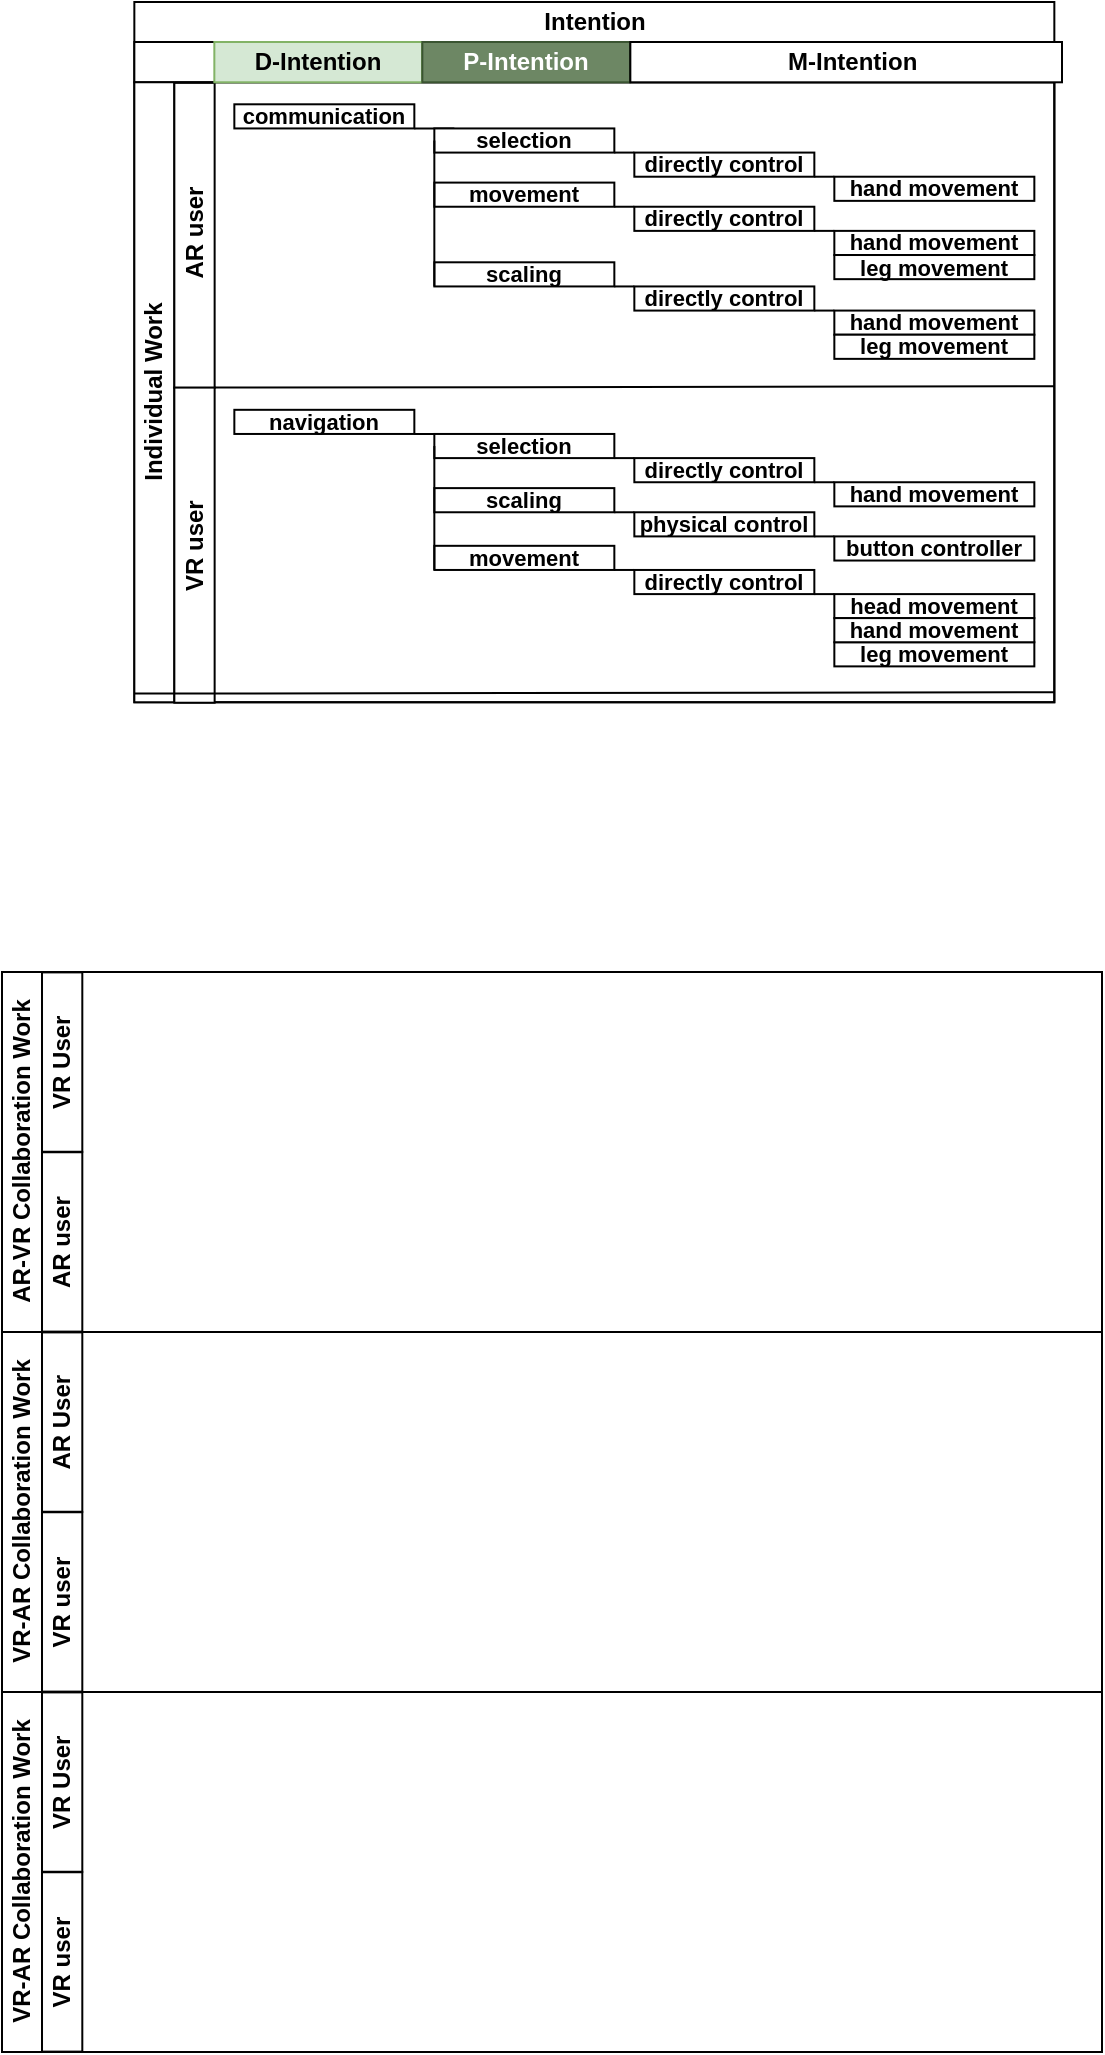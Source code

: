 <mxfile version="21.2.9" type="github">
  <diagram id="prtHgNgQTEPvFCAcTncT" name="Page-1">
    <mxGraphModel dx="1043" dy="1685" grid="1" gridSize="10" guides="1" tooltips="1" connect="1" arrows="1" fold="1" page="1" pageScale="1" pageWidth="827" pageHeight="1169" math="0" shadow="0">
      <root>
        <mxCell id="0" />
        <mxCell id="1" parent="0" />
        <mxCell id="fxxQHV47RKdS2-V1ZT3d-1" value="Intention" style="swimlane;childLayout=stackLayout;resizeParent=1;resizeParentMax=0;horizontal=1;startSize=20;horizontalStack=0;html=1;" parent="1" vertex="1">
          <mxGeometry x="176.17" y="-165" width="460" height="350.15" as="geometry" />
        </mxCell>
        <mxCell id="6aEIz7tEr5hz2aFQI3Ss-125" value="&lt;b&gt;&amp;nbsp;AR user&lt;br&gt;&lt;/b&gt;" style="rounded=0;whiteSpace=wrap;html=1;rotation=0;" vertex="1" parent="fxxQHV47RKdS2-V1ZT3d-1">
          <mxGeometry y="20" width="460" height="20.15" as="geometry" />
        </mxCell>
        <mxCell id="fxxQHV47RKdS2-V1ZT3d-2" value="Individual Work" style="swimlane;startSize=20;horizontal=0;html=1;" parent="fxxQHV47RKdS2-V1ZT3d-1" vertex="1">
          <mxGeometry y="40.15" width="460" height="310" as="geometry">
            <mxRectangle y="20" width="480" height="30" as="alternateBounds" />
          </mxGeometry>
        </mxCell>
        <mxCell id="6aEIz7tEr5hz2aFQI3Ss-2" value="&lt;b&gt;&amp;nbsp;AR user&lt;br&gt;&lt;/b&gt;" style="rounded=0;whiteSpace=wrap;html=1;rotation=-90;" vertex="1" parent="fxxQHV47RKdS2-V1ZT3d-2">
          <mxGeometry x="-46.17" y="66.46" width="152.49" height="20.15" as="geometry" />
        </mxCell>
        <mxCell id="6aEIz7tEr5hz2aFQI3Ss-14" value="&lt;b&gt;&lt;font style=&quot;font-size: 11px;&quot;&gt;communication&lt;/font&gt;&lt;/b&gt;" style="rounded=0;whiteSpace=wrap;html=1;rotation=0;" vertex="1" parent="fxxQHV47RKdS2-V1ZT3d-2">
          <mxGeometry x="50" y="11" width="90" height="12.07" as="geometry" />
        </mxCell>
        <mxCell id="6aEIz7tEr5hz2aFQI3Ss-20" value="" style="endArrow=none;html=1;rounded=0;entryX=0;entryY=0;entryDx=0;entryDy=0;exitX=1;exitY=1;exitDx=0;exitDy=0;" edge="1" parent="fxxQHV47RKdS2-V1ZT3d-2" source="6aEIz7tEr5hz2aFQI3Ss-14">
          <mxGeometry width="50" height="50" relative="1" as="geometry">
            <mxPoint x="140" y="69" as="sourcePoint" />
            <mxPoint x="160.0" y="23.07" as="targetPoint" />
          </mxGeometry>
        </mxCell>
        <mxCell id="6aEIz7tEr5hz2aFQI3Ss-32" value="&lt;font style=&quot;font-size: 11px;&quot;&gt;&lt;b&gt;selection&lt;/b&gt;&lt;/font&gt;" style="rounded=0;whiteSpace=wrap;html=1;rotation=0;" vertex="1" parent="fxxQHV47RKdS2-V1ZT3d-2">
          <mxGeometry x="150" y="23.07" width="90" height="12.07" as="geometry" />
        </mxCell>
        <mxCell id="6aEIz7tEr5hz2aFQI3Ss-33" value="&lt;b&gt;&lt;font style=&quot;font-size: 11px;&quot;&gt;movement&lt;/font&gt;&lt;/b&gt;" style="rounded=0;whiteSpace=wrap;html=1;rotation=0;" vertex="1" parent="fxxQHV47RKdS2-V1ZT3d-2">
          <mxGeometry x="150" y="50.15" width="90" height="12.07" as="geometry" />
        </mxCell>
        <mxCell id="6aEIz7tEr5hz2aFQI3Ss-34" value="&lt;font style=&quot;font-size: 11px;&quot;&gt;&lt;b&gt;scaling&lt;/b&gt;&lt;/font&gt;" style="rounded=0;whiteSpace=wrap;html=1;rotation=0;" vertex="1" parent="fxxQHV47RKdS2-V1ZT3d-2">
          <mxGeometry x="150" y="90" width="90" height="12.07" as="geometry" />
        </mxCell>
        <mxCell id="6aEIz7tEr5hz2aFQI3Ss-36" value="" style="endArrow=none;html=1;rounded=0;entryX=0;entryY=0.5;entryDx=0;entryDy=0;exitX=0;exitY=1;exitDx=0;exitDy=0;" edge="1" parent="fxxQHV47RKdS2-V1ZT3d-2" source="6aEIz7tEr5hz2aFQI3Ss-34" target="6aEIz7tEr5hz2aFQI3Ss-32">
          <mxGeometry width="50" height="50" relative="1" as="geometry">
            <mxPoint x="200" y="71" as="sourcePoint" />
            <mxPoint x="250" y="21" as="targetPoint" />
          </mxGeometry>
        </mxCell>
        <mxCell id="6aEIz7tEr5hz2aFQI3Ss-38" value="&lt;font style=&quot;font-size: 11px;&quot;&gt;&lt;b&gt;directly control&lt;/b&gt;&lt;/font&gt;" style="rounded=0;whiteSpace=wrap;html=1;rotation=0;" vertex="1" parent="fxxQHV47RKdS2-V1ZT3d-2">
          <mxGeometry x="250" y="35.14" width="90" height="12.07" as="geometry" />
        </mxCell>
        <mxCell id="6aEIz7tEr5hz2aFQI3Ss-39" value="" style="endArrow=none;html=1;rounded=0;exitX=1;exitY=1;exitDx=0;exitDy=0;entryX=0;entryY=0;entryDx=0;entryDy=0;" edge="1" parent="fxxQHV47RKdS2-V1ZT3d-2" source="6aEIz7tEr5hz2aFQI3Ss-32" target="6aEIz7tEr5hz2aFQI3Ss-38">
          <mxGeometry width="50" height="50" relative="1" as="geometry">
            <mxPoint x="220" y="61" as="sourcePoint" />
            <mxPoint x="270" y="11" as="targetPoint" />
          </mxGeometry>
        </mxCell>
        <mxCell id="6aEIz7tEr5hz2aFQI3Ss-40" value="" style="endArrow=none;html=1;rounded=0;exitX=1;exitY=1;exitDx=0;exitDy=0;entryX=0;entryY=0;entryDx=0;entryDy=0;" edge="1" parent="fxxQHV47RKdS2-V1ZT3d-2">
          <mxGeometry width="50" height="50" relative="1" as="geometry">
            <mxPoint x="240" y="62.22" as="sourcePoint" />
            <mxPoint x="250" y="62.22" as="targetPoint" />
          </mxGeometry>
        </mxCell>
        <mxCell id="6aEIz7tEr5hz2aFQI3Ss-41" value="" style="endArrow=none;html=1;rounded=0;exitX=1;exitY=1;exitDx=0;exitDy=0;entryX=0;entryY=0;entryDx=0;entryDy=0;" edge="1" parent="fxxQHV47RKdS2-V1ZT3d-2">
          <mxGeometry width="50" height="50" relative="1" as="geometry">
            <mxPoint x="240" y="102.07" as="sourcePoint" />
            <mxPoint x="250" y="102.07" as="targetPoint" />
          </mxGeometry>
        </mxCell>
        <mxCell id="6aEIz7tEr5hz2aFQI3Ss-42" value="&lt;font style=&quot;font-size: 11px;&quot;&gt;&lt;b&gt;directly control&lt;/b&gt;&lt;/font&gt;" style="rounded=0;whiteSpace=wrap;html=1;rotation=0;" vertex="1" parent="fxxQHV47RKdS2-V1ZT3d-2">
          <mxGeometry x="250" y="62.22" width="90" height="12.07" as="geometry" />
        </mxCell>
        <mxCell id="6aEIz7tEr5hz2aFQI3Ss-43" value="&lt;font style=&quot;font-size: 11px;&quot;&gt;&lt;b&gt;directly control&lt;/b&gt;&lt;/font&gt;" style="rounded=0;whiteSpace=wrap;html=1;rotation=0;" vertex="1" parent="fxxQHV47RKdS2-V1ZT3d-2">
          <mxGeometry x="250" y="102.07" width="90" height="12.07" as="geometry" />
        </mxCell>
        <mxCell id="6aEIz7tEr5hz2aFQI3Ss-45" value="&lt;font style=&quot;font-size: 11px;&quot;&gt;&lt;b&gt;hand movement&lt;br&gt;&lt;/b&gt;&lt;/font&gt;" style="rounded=0;whiteSpace=wrap;html=1;rotation=0;" vertex="1" parent="fxxQHV47RKdS2-V1ZT3d-2">
          <mxGeometry x="350" y="47.21" width="100" height="12.07" as="geometry" />
        </mxCell>
        <mxCell id="6aEIz7tEr5hz2aFQI3Ss-47" value="" style="endArrow=none;html=1;rounded=0;exitX=1;exitY=1;exitDx=0;exitDy=0;entryX=0;entryY=0;entryDx=0;entryDy=0;" edge="1" parent="fxxQHV47RKdS2-V1ZT3d-2">
          <mxGeometry width="50" height="50" relative="1" as="geometry">
            <mxPoint x="340" y="47.21" as="sourcePoint" />
            <mxPoint x="350" y="47.21" as="targetPoint" />
          </mxGeometry>
        </mxCell>
        <mxCell id="6aEIz7tEr5hz2aFQI3Ss-48" value="&lt;font style=&quot;font-size: 11px;&quot;&gt;&lt;b&gt;hand movement&lt;br&gt;&lt;/b&gt;&lt;/font&gt;" style="rounded=0;whiteSpace=wrap;html=1;rotation=0;" vertex="1" parent="fxxQHV47RKdS2-V1ZT3d-2">
          <mxGeometry x="350" y="74.29" width="100" height="12.07" as="geometry" />
        </mxCell>
        <mxCell id="6aEIz7tEr5hz2aFQI3Ss-49" value="" style="endArrow=none;html=1;rounded=0;exitX=1;exitY=1;exitDx=0;exitDy=0;entryX=0;entryY=0;entryDx=0;entryDy=0;" edge="1" parent="fxxQHV47RKdS2-V1ZT3d-2">
          <mxGeometry width="50" height="50" relative="1" as="geometry">
            <mxPoint x="340" y="74.29" as="sourcePoint" />
            <mxPoint x="350" y="74.29" as="targetPoint" />
          </mxGeometry>
        </mxCell>
        <mxCell id="6aEIz7tEr5hz2aFQI3Ss-50" value="&lt;font style=&quot;font-size: 11px;&quot;&gt;&lt;b&gt;hand movement&lt;br&gt;&lt;/b&gt;&lt;/font&gt;" style="rounded=0;whiteSpace=wrap;html=1;rotation=0;" vertex="1" parent="fxxQHV47RKdS2-V1ZT3d-2">
          <mxGeometry x="350" y="114.14" width="100" height="12.07" as="geometry" />
        </mxCell>
        <mxCell id="6aEIz7tEr5hz2aFQI3Ss-51" value="" style="endArrow=none;html=1;rounded=0;exitX=1;exitY=1;exitDx=0;exitDy=0;entryX=0;entryY=0;entryDx=0;entryDy=0;" edge="1" parent="fxxQHV47RKdS2-V1ZT3d-2">
          <mxGeometry width="50" height="50" relative="1" as="geometry">
            <mxPoint x="340" y="114.14" as="sourcePoint" />
            <mxPoint x="350" y="114.14" as="targetPoint" />
          </mxGeometry>
        </mxCell>
        <mxCell id="6aEIz7tEr5hz2aFQI3Ss-52" value="&lt;font style=&quot;font-size: 11px;&quot;&gt;&lt;b&gt;leg movement&lt;br&gt;&lt;/b&gt;&lt;/font&gt;" style="rounded=0;whiteSpace=wrap;html=1;rotation=0;" vertex="1" parent="fxxQHV47RKdS2-V1ZT3d-2">
          <mxGeometry x="350" y="86.36" width="100" height="12.07" as="geometry" />
        </mxCell>
        <mxCell id="6aEIz7tEr5hz2aFQI3Ss-54" value="&lt;font style=&quot;font-size: 11px;&quot;&gt;&lt;b&gt;leg movement&lt;br&gt;&lt;/b&gt;&lt;/font&gt;" style="rounded=0;whiteSpace=wrap;html=1;rotation=0;" vertex="1" parent="fxxQHV47RKdS2-V1ZT3d-2">
          <mxGeometry x="350" y="126.21" width="100" height="12.07" as="geometry" />
        </mxCell>
        <mxCell id="6aEIz7tEr5hz2aFQI3Ss-55" value="&lt;b&gt;VR user&lt;br&gt;&lt;/b&gt;" style="rounded=0;whiteSpace=wrap;html=1;rotation=-90;" vertex="1" parent="fxxQHV47RKdS2-V1ZT3d-2">
          <mxGeometry x="-48.71" y="221.36" width="157.57" height="20.15" as="geometry" />
        </mxCell>
        <mxCell id="6aEIz7tEr5hz2aFQI3Ss-56" value="" style="endArrow=none;html=1;rounded=0;exitX=1;exitY=1;exitDx=0;exitDy=0;entryX=1;entryY=0.5;entryDx=0;entryDy=0;" edge="1" parent="fxxQHV47RKdS2-V1ZT3d-2">
          <mxGeometry width="50" height="50" relative="1" as="geometry">
            <mxPoint x="40.155" y="152.655" as="sourcePoint" />
            <mxPoint x="460.0" y="152" as="targetPoint" />
          </mxGeometry>
        </mxCell>
        <mxCell id="6aEIz7tEr5hz2aFQI3Ss-57" value="&lt;font style=&quot;font-size: 11px;&quot;&gt;&lt;b&gt;navigation&lt;/b&gt;&lt;/font&gt;" style="rounded=0;whiteSpace=wrap;html=1;rotation=0;" vertex="1" parent="fxxQHV47RKdS2-V1ZT3d-2">
          <mxGeometry x="50" y="163.76" width="90" height="12.07" as="geometry" />
        </mxCell>
        <mxCell id="6aEIz7tEr5hz2aFQI3Ss-58" value="" style="endArrow=none;html=1;rounded=0;entryX=0;entryY=0;entryDx=0;entryDy=0;exitX=1;exitY=1;exitDx=0;exitDy=0;" edge="1" parent="fxxQHV47RKdS2-V1ZT3d-2" source="6aEIz7tEr5hz2aFQI3Ss-57">
          <mxGeometry width="50" height="50" relative="1" as="geometry">
            <mxPoint x="140" y="221.76" as="sourcePoint" />
            <mxPoint x="160.0" y="175.83" as="targetPoint" />
          </mxGeometry>
        </mxCell>
        <mxCell id="6aEIz7tEr5hz2aFQI3Ss-59" value="&lt;font style=&quot;font-size: 11px;&quot;&gt;&lt;b&gt;selection&lt;/b&gt;&lt;/font&gt;" style="rounded=0;whiteSpace=wrap;html=1;rotation=0;" vertex="1" parent="fxxQHV47RKdS2-V1ZT3d-2">
          <mxGeometry x="150" y="175.83" width="90" height="12.07" as="geometry" />
        </mxCell>
        <mxCell id="6aEIz7tEr5hz2aFQI3Ss-60" value="&lt;font style=&quot;font-size: 11px;&quot;&gt;&lt;b&gt;scaling&lt;/b&gt;&lt;/font&gt;" style="rounded=0;whiteSpace=wrap;html=1;rotation=0;" vertex="1" parent="fxxQHV47RKdS2-V1ZT3d-2">
          <mxGeometry x="150" y="202.91" width="90" height="12.07" as="geometry" />
        </mxCell>
        <mxCell id="6aEIz7tEr5hz2aFQI3Ss-61" value="&lt;b&gt;&lt;font style=&quot;font-size: 11px;&quot;&gt;movement&lt;/font&gt;&lt;/b&gt;" style="rounded=0;whiteSpace=wrap;html=1;rotation=0;" vertex="1" parent="fxxQHV47RKdS2-V1ZT3d-2">
          <mxGeometry x="150" y="231.76" width="90" height="12.07" as="geometry" />
        </mxCell>
        <mxCell id="6aEIz7tEr5hz2aFQI3Ss-62" value="" style="endArrow=none;html=1;rounded=0;entryX=0;entryY=0.5;entryDx=0;entryDy=0;exitX=0;exitY=1;exitDx=0;exitDy=0;" edge="1" parent="fxxQHV47RKdS2-V1ZT3d-2" source="6aEIz7tEr5hz2aFQI3Ss-61" target="6aEIz7tEr5hz2aFQI3Ss-59">
          <mxGeometry width="50" height="50" relative="1" as="geometry">
            <mxPoint x="200.0" y="223.76" as="sourcePoint" />
            <mxPoint x="250.0" y="173.76" as="targetPoint" />
          </mxGeometry>
        </mxCell>
        <mxCell id="6aEIz7tEr5hz2aFQI3Ss-63" value="&lt;font style=&quot;font-size: 11px;&quot;&gt;&lt;b&gt;directly control&lt;/b&gt;&lt;/font&gt;" style="rounded=0;whiteSpace=wrap;html=1;rotation=0;" vertex="1" parent="fxxQHV47RKdS2-V1ZT3d-2">
          <mxGeometry x="250.0" y="187.9" width="90" height="12.07" as="geometry" />
        </mxCell>
        <mxCell id="6aEIz7tEr5hz2aFQI3Ss-64" value="" style="endArrow=none;html=1;rounded=0;exitX=1;exitY=1;exitDx=0;exitDy=0;entryX=0;entryY=0;entryDx=0;entryDy=0;" edge="1" parent="fxxQHV47RKdS2-V1ZT3d-2" source="6aEIz7tEr5hz2aFQI3Ss-59" target="6aEIz7tEr5hz2aFQI3Ss-63">
          <mxGeometry width="50" height="50" relative="1" as="geometry">
            <mxPoint x="220.0" y="213.76" as="sourcePoint" />
            <mxPoint x="270" y="163.76" as="targetPoint" />
          </mxGeometry>
        </mxCell>
        <mxCell id="6aEIz7tEr5hz2aFQI3Ss-65" value="" style="endArrow=none;html=1;rounded=0;exitX=1;exitY=1;exitDx=0;exitDy=0;entryX=0;entryY=0;entryDx=0;entryDy=0;" edge="1" parent="fxxQHV47RKdS2-V1ZT3d-2">
          <mxGeometry width="50" height="50" relative="1" as="geometry">
            <mxPoint x="240.0" y="214.98" as="sourcePoint" />
            <mxPoint x="250.0" y="214.98" as="targetPoint" />
          </mxGeometry>
        </mxCell>
        <mxCell id="6aEIz7tEr5hz2aFQI3Ss-66" value="" style="endArrow=none;html=1;rounded=0;exitX=1;exitY=1;exitDx=0;exitDy=0;entryX=0;entryY=0;entryDx=0;entryDy=0;" edge="1" parent="fxxQHV47RKdS2-V1ZT3d-2">
          <mxGeometry width="50" height="50" relative="1" as="geometry">
            <mxPoint x="240.0" y="243.83" as="sourcePoint" />
            <mxPoint x="250.0" y="243.83" as="targetPoint" />
          </mxGeometry>
        </mxCell>
        <mxCell id="6aEIz7tEr5hz2aFQI3Ss-67" value="&lt;font style=&quot;font-size: 11px;&quot;&gt;&lt;b&gt;physical control&lt;/b&gt;&lt;/font&gt;" style="rounded=0;whiteSpace=wrap;html=1;rotation=0;" vertex="1" parent="fxxQHV47RKdS2-V1ZT3d-2">
          <mxGeometry x="250.0" y="214.98" width="90" height="12.07" as="geometry" />
        </mxCell>
        <mxCell id="6aEIz7tEr5hz2aFQI3Ss-68" value="&lt;font style=&quot;font-size: 11px;&quot;&gt;&lt;b&gt;directly control&lt;/b&gt;&lt;/font&gt;" style="rounded=0;whiteSpace=wrap;html=1;rotation=0;" vertex="1" parent="fxxQHV47RKdS2-V1ZT3d-2">
          <mxGeometry x="250.0" y="243.83" width="90" height="12.07" as="geometry" />
        </mxCell>
        <mxCell id="6aEIz7tEr5hz2aFQI3Ss-69" value="&lt;font style=&quot;font-size: 11px;&quot;&gt;&lt;b&gt;hand movement&lt;br&gt;&lt;/b&gt;&lt;/font&gt;" style="rounded=0;whiteSpace=wrap;html=1;rotation=0;" vertex="1" parent="fxxQHV47RKdS2-V1ZT3d-2">
          <mxGeometry x="350" y="199.97" width="100" height="12.07" as="geometry" />
        </mxCell>
        <mxCell id="6aEIz7tEr5hz2aFQI3Ss-70" value="" style="endArrow=none;html=1;rounded=0;exitX=1;exitY=1;exitDx=0;exitDy=0;entryX=0;entryY=0;entryDx=0;entryDy=0;" edge="1" parent="fxxQHV47RKdS2-V1ZT3d-2">
          <mxGeometry width="50" height="50" relative="1" as="geometry">
            <mxPoint x="340" y="199.97" as="sourcePoint" />
            <mxPoint x="350" y="199.97" as="targetPoint" />
          </mxGeometry>
        </mxCell>
        <mxCell id="6aEIz7tEr5hz2aFQI3Ss-71" value="&lt;font style=&quot;font-size: 11px;&quot;&gt;&lt;b&gt;&lt;font style=&quot;font-size: 11px;&quot;&gt;button&lt;/font&gt; controller&lt;br&gt;&lt;/b&gt;&lt;/font&gt;" style="rounded=0;whiteSpace=wrap;html=1;rotation=0;" vertex="1" parent="fxxQHV47RKdS2-V1ZT3d-2">
          <mxGeometry x="350" y="227.05" width="100" height="12.07" as="geometry" />
        </mxCell>
        <mxCell id="6aEIz7tEr5hz2aFQI3Ss-72" value="" style="endArrow=none;html=1;rounded=0;exitX=1;exitY=1;exitDx=0;exitDy=0;entryX=0;entryY=0;entryDx=0;entryDy=0;" edge="1" parent="fxxQHV47RKdS2-V1ZT3d-2">
          <mxGeometry width="50" height="50" relative="1" as="geometry">
            <mxPoint x="340" y="227.05" as="sourcePoint" />
            <mxPoint x="350" y="227.05" as="targetPoint" />
          </mxGeometry>
        </mxCell>
        <mxCell id="6aEIz7tEr5hz2aFQI3Ss-73" value="&lt;font style=&quot;font-size: 11px;&quot;&gt;&lt;b&gt;head movement&lt;br&gt;&lt;/b&gt;&lt;/font&gt;" style="rounded=0;whiteSpace=wrap;html=1;rotation=0;" vertex="1" parent="fxxQHV47RKdS2-V1ZT3d-2">
          <mxGeometry x="350" y="255.9" width="100" height="12.07" as="geometry" />
        </mxCell>
        <mxCell id="6aEIz7tEr5hz2aFQI3Ss-74" value="" style="endArrow=none;html=1;rounded=0;exitX=1;exitY=1;exitDx=0;exitDy=0;entryX=0;entryY=0;entryDx=0;entryDy=0;" edge="1" parent="fxxQHV47RKdS2-V1ZT3d-2">
          <mxGeometry width="50" height="50" relative="1" as="geometry">
            <mxPoint x="340" y="255.9" as="sourcePoint" />
            <mxPoint x="350" y="255.9" as="targetPoint" />
          </mxGeometry>
        </mxCell>
        <mxCell id="6aEIz7tEr5hz2aFQI3Ss-76" value="&lt;font style=&quot;font-size: 11px;&quot;&gt;&lt;b&gt;leg movement&lt;br&gt;&lt;/b&gt;&lt;/font&gt;" style="rounded=0;whiteSpace=wrap;html=1;rotation=0;" vertex="1" parent="fxxQHV47RKdS2-V1ZT3d-2">
          <mxGeometry x="350" y="279.97" width="100" height="12.07" as="geometry" />
        </mxCell>
        <mxCell id="6aEIz7tEr5hz2aFQI3Ss-77" value="&lt;font style=&quot;font-size: 11px;&quot;&gt;&lt;b&gt;hand movement&lt;br&gt;&lt;/b&gt;&lt;/font&gt;" style="rounded=0;whiteSpace=wrap;html=1;rotation=0;" vertex="1" parent="fxxQHV47RKdS2-V1ZT3d-2">
          <mxGeometry x="350.0" y="267.9" width="100" height="12.07" as="geometry" />
        </mxCell>
        <mxCell id="6aEIz7tEr5hz2aFQI3Ss-124" value="" style="endArrow=none;html=1;rounded=0;exitX=0;exitY=0.986;exitDx=0;exitDy=0;entryX=1;entryY=0.5;entryDx=0;entryDy=0;exitPerimeter=0;" edge="1" parent="fxxQHV47RKdS2-V1ZT3d-2" source="fxxQHV47RKdS2-V1ZT3d-2">
          <mxGeometry width="50" height="50" relative="1" as="geometry">
            <mxPoint x="40.155" y="305.655" as="sourcePoint" />
            <mxPoint x="460.0" y="305" as="targetPoint" />
          </mxGeometry>
        </mxCell>
        <mxCell id="fxxQHV47RKdS2-V1ZT3d-3" value="AR-VR Collaboration Work" style="swimlane;startSize=20;horizontal=0;html=1;" parent="1" vertex="1">
          <mxGeometry x="110" y="320" width="550" height="180" as="geometry" />
        </mxCell>
        <mxCell id="6aEIz7tEr5hz2aFQI3Ss-5" value="&lt;b&gt;VR User&lt;br&gt;&lt;/b&gt;" style="rounded=0;whiteSpace=wrap;html=1;rotation=-90;" vertex="1" parent="fxxQHV47RKdS2-V1ZT3d-3">
          <mxGeometry x="-14.76" y="34.96" width="89.68" height="20.15" as="geometry" />
        </mxCell>
        <mxCell id="6aEIz7tEr5hz2aFQI3Ss-6" value="&lt;b&gt;AR user&lt;br&gt;&lt;/b&gt;" style="rounded=0;whiteSpace=wrap;html=1;rotation=-90;" vertex="1" parent="fxxQHV47RKdS2-V1ZT3d-3">
          <mxGeometry x="-14.76" y="124.89" width="89.68" height="20.15" as="geometry" />
        </mxCell>
        <mxCell id="6aEIz7tEr5hz2aFQI3Ss-7" value="VR-AR Collaboration Work" style="swimlane;startSize=20;horizontal=0;html=1;" vertex="1" parent="1">
          <mxGeometry x="110" y="500" width="550" height="180" as="geometry" />
        </mxCell>
        <mxCell id="6aEIz7tEr5hz2aFQI3Ss-8" value="&lt;b&gt;AR User&lt;br&gt;&lt;/b&gt;" style="rounded=0;whiteSpace=wrap;html=1;rotation=-90;" vertex="1" parent="6aEIz7tEr5hz2aFQI3Ss-7">
          <mxGeometry x="-14.76" y="34.96" width="89.68" height="20.15" as="geometry" />
        </mxCell>
        <mxCell id="6aEIz7tEr5hz2aFQI3Ss-9" value="&lt;b&gt;VR user&lt;br&gt;&lt;/b&gt;" style="rounded=0;whiteSpace=wrap;html=1;rotation=-90;" vertex="1" parent="6aEIz7tEr5hz2aFQI3Ss-7">
          <mxGeometry x="-14.76" y="124.89" width="89.68" height="20.15" as="geometry" />
        </mxCell>
        <mxCell id="6aEIz7tEr5hz2aFQI3Ss-10" value="VR-AR Collaboration Work" style="swimlane;startSize=20;horizontal=0;html=1;" vertex="1" parent="1">
          <mxGeometry x="110" y="680" width="550" height="180" as="geometry" />
        </mxCell>
        <mxCell id="6aEIz7tEr5hz2aFQI3Ss-11" value="&lt;b&gt;VR User&lt;br&gt;&lt;/b&gt;" style="rounded=0;whiteSpace=wrap;html=1;rotation=-90;" vertex="1" parent="6aEIz7tEr5hz2aFQI3Ss-10">
          <mxGeometry x="-14.76" y="34.96" width="89.68" height="20.15" as="geometry" />
        </mxCell>
        <mxCell id="6aEIz7tEr5hz2aFQI3Ss-12" value="&lt;b&gt;VR user&lt;br&gt;&lt;/b&gt;" style="rounded=0;whiteSpace=wrap;html=1;rotation=-90;" vertex="1" parent="6aEIz7tEr5hz2aFQI3Ss-10">
          <mxGeometry x="-14.76" y="124.89" width="89.68" height="20.15" as="geometry" />
        </mxCell>
        <mxCell id="6aEIz7tEr5hz2aFQI3Ss-127" value="&lt;b&gt;D-Intention&lt;/b&gt;" style="rounded=0;whiteSpace=wrap;html=1;rotation=0;fillColor=#d5e8d4;strokeColor=#82b366;" vertex="1" parent="1">
          <mxGeometry x="216.17" y="-145" width="103.83" height="20.15" as="geometry" />
        </mxCell>
        <mxCell id="6aEIz7tEr5hz2aFQI3Ss-129" value="&lt;b&gt;P-Intention&lt;/b&gt;" style="rounded=0;whiteSpace=wrap;html=1;rotation=0;fillColor=#6d8764;fontColor=#ffffff;strokeColor=#3A5431;" vertex="1" parent="1">
          <mxGeometry x="320.17" y="-145" width="103.83" height="20.15" as="geometry" />
        </mxCell>
        <mxCell id="6aEIz7tEr5hz2aFQI3Ss-130" value="&lt;b&gt;&amp;nbsp; M-Intention&lt;/b&gt;" style="rounded=0;whiteSpace=wrap;html=1;rotation=0;" vertex="1" parent="1">
          <mxGeometry x="424.17" y="-145" width="215.83" height="20.15" as="geometry" />
        </mxCell>
      </root>
    </mxGraphModel>
  </diagram>
</mxfile>
